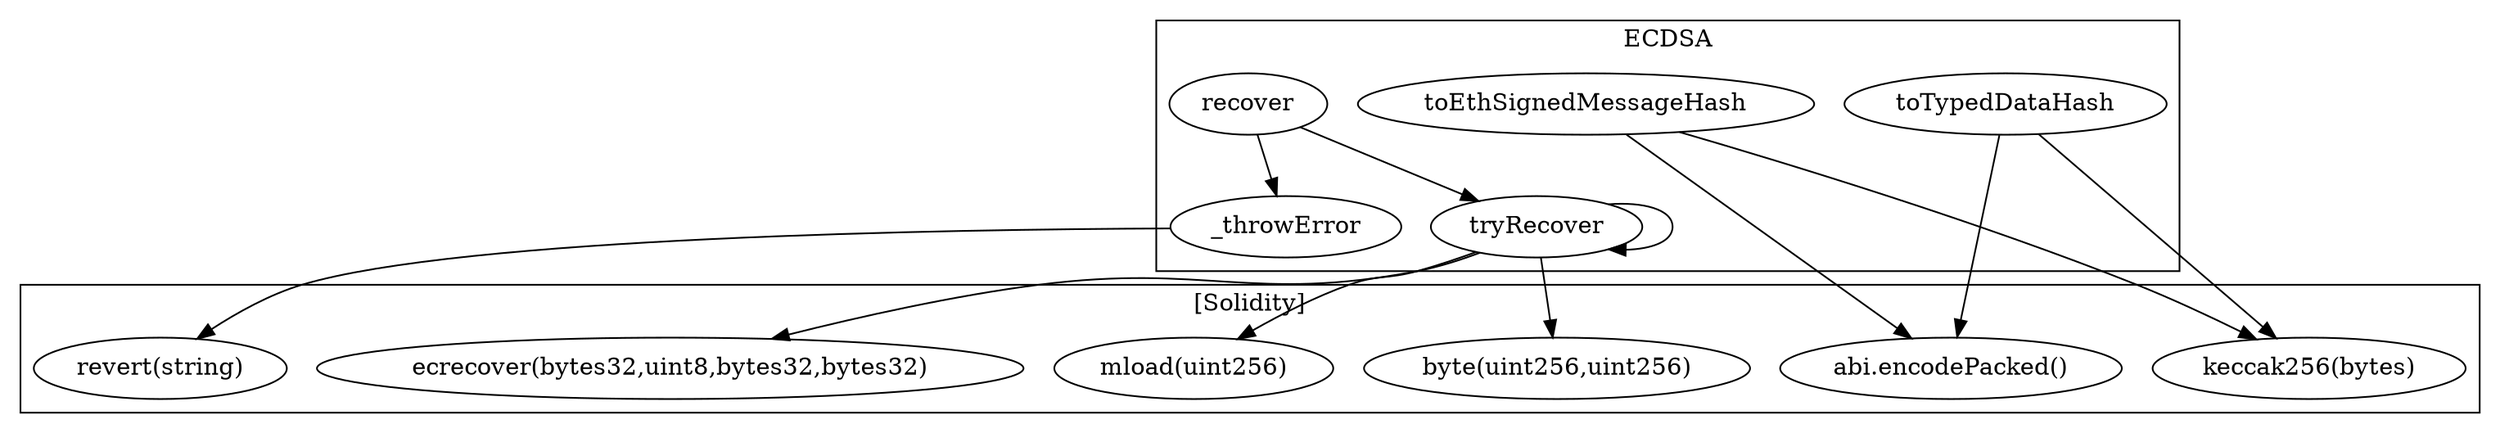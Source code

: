 strict digraph {
subgraph cluster_3057_ECDSA {
label = "ECDSA"
"3057_toEthSignedMessageHash" [label="toEthSignedMessageHash"]
"3057__throwError" [label="_throwError"]
"3057_recover" [label="recover"]
"3057_tryRecover" [label="tryRecover"]
"3057_toTypedDataHash" [label="toTypedDataHash"]
"3057_recover" -> "3057__throwError"
"3057_tryRecover" -> "3057_tryRecover"
"3057_recover" -> "3057_tryRecover"
}subgraph cluster_solidity {
label = "[Solidity]"
"mload(uint256)" 
"revert(string)" 
"ecrecover(bytes32,uint8,bytes32,bytes32)" 
"byte(uint256,uint256)" 
"abi.encodePacked()" 
"keccak256(bytes)" 
"3057_toEthSignedMessageHash" -> "abi.encodePacked()"
"3057_toEthSignedMessageHash" -> "keccak256(bytes)"
"3057_toTypedDataHash" -> "abi.encodePacked()"
"3057_tryRecover" -> "ecrecover(bytes32,uint8,bytes32,bytes32)"
"3057_tryRecover" -> "byte(uint256,uint256)"
"3057_toTypedDataHash" -> "keccak256(bytes)"
"3057_tryRecover" -> "mload(uint256)"
"3057__throwError" -> "revert(string)"
}
}